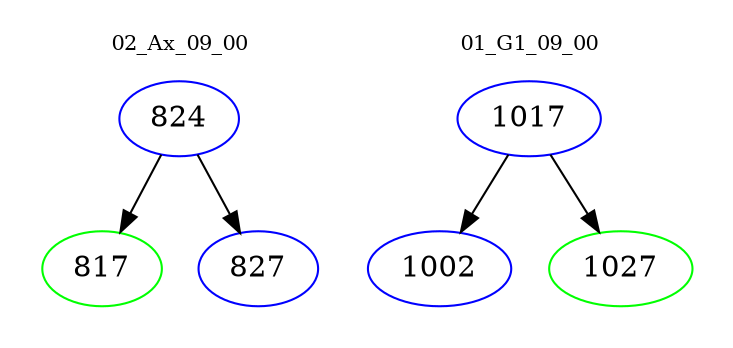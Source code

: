 digraph{
subgraph cluster_0 {
color = white
label = "02_Ax_09_00";
fontsize=10;
T0_824 [label="824", color="blue"]
T0_824 -> T0_817 [color="black"]
T0_817 [label="817", color="green"]
T0_824 -> T0_827 [color="black"]
T0_827 [label="827", color="blue"]
}
subgraph cluster_1 {
color = white
label = "01_G1_09_00";
fontsize=10;
T1_1017 [label="1017", color="blue"]
T1_1017 -> T1_1002 [color="black"]
T1_1002 [label="1002", color="blue"]
T1_1017 -> T1_1027 [color="black"]
T1_1027 [label="1027", color="green"]
}
}
